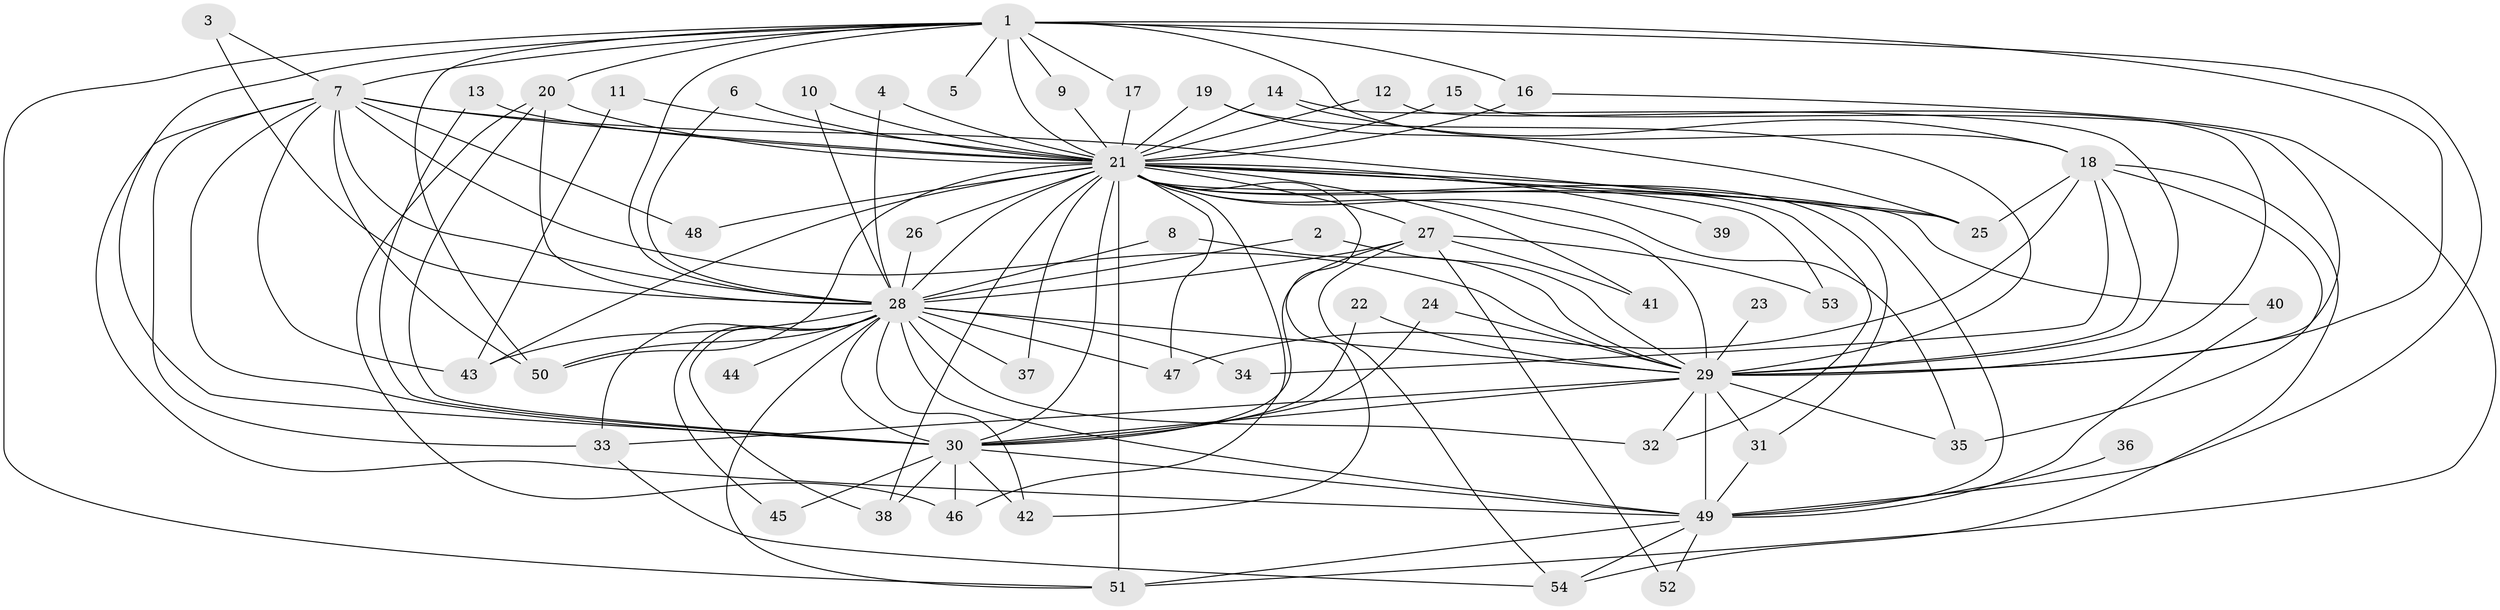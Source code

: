 // original degree distribution, {22: 0.018691588785046728, 21: 0.028037383177570093, 19: 0.009345794392523364, 27: 0.009345794392523364, 17: 0.009345794392523364, 30: 0.009345794392523364, 23: 0.009345794392523364, 4: 0.08411214953271028, 5: 0.04672897196261682, 3: 0.22429906542056074, 6: 0.009345794392523364, 2: 0.5420560747663551}
// Generated by graph-tools (version 1.1) at 2025/49/03/09/25 03:49:31]
// undirected, 54 vertices, 132 edges
graph export_dot {
graph [start="1"]
  node [color=gray90,style=filled];
  1;
  2;
  3;
  4;
  5;
  6;
  7;
  8;
  9;
  10;
  11;
  12;
  13;
  14;
  15;
  16;
  17;
  18;
  19;
  20;
  21;
  22;
  23;
  24;
  25;
  26;
  27;
  28;
  29;
  30;
  31;
  32;
  33;
  34;
  35;
  36;
  37;
  38;
  39;
  40;
  41;
  42;
  43;
  44;
  45;
  46;
  47;
  48;
  49;
  50;
  51;
  52;
  53;
  54;
  1 -- 5 [weight=1.0];
  1 -- 7 [weight=1.0];
  1 -- 9 [weight=1.0];
  1 -- 16 [weight=1.0];
  1 -- 17 [weight=1.0];
  1 -- 18 [weight=3.0];
  1 -- 20 [weight=1.0];
  1 -- 21 [weight=4.0];
  1 -- 28 [weight=2.0];
  1 -- 29 [weight=1.0];
  1 -- 30 [weight=2.0];
  1 -- 49 [weight=1.0];
  1 -- 50 [weight=1.0];
  1 -- 51 [weight=1.0];
  2 -- 28 [weight=1.0];
  2 -- 29 [weight=1.0];
  3 -- 7 [weight=1.0];
  3 -- 28 [weight=1.0];
  4 -- 21 [weight=1.0];
  4 -- 28 [weight=1.0];
  6 -- 21 [weight=1.0];
  6 -- 28 [weight=1.0];
  7 -- 21 [weight=3.0];
  7 -- 25 [weight=1.0];
  7 -- 28 [weight=2.0];
  7 -- 29 [weight=1.0];
  7 -- 30 [weight=2.0];
  7 -- 33 [weight=1.0];
  7 -- 43 [weight=1.0];
  7 -- 48 [weight=1.0];
  7 -- 49 [weight=1.0];
  7 -- 50 [weight=2.0];
  8 -- 28 [weight=1.0];
  8 -- 29 [weight=1.0];
  9 -- 21 [weight=1.0];
  10 -- 21 [weight=1.0];
  10 -- 28 [weight=1.0];
  11 -- 21 [weight=1.0];
  11 -- 43 [weight=1.0];
  12 -- 21 [weight=1.0];
  12 -- 29 [weight=1.0];
  13 -- 21 [weight=1.0];
  13 -- 30 [weight=1.0];
  14 -- 18 [weight=1.0];
  14 -- 21 [weight=1.0];
  14 -- 29 [weight=1.0];
  15 -- 21 [weight=2.0];
  15 -- 29 [weight=1.0];
  16 -- 21 [weight=1.0];
  16 -- 51 [weight=1.0];
  17 -- 21 [weight=1.0];
  18 -- 25 [weight=1.0];
  18 -- 29 [weight=2.0];
  18 -- 34 [weight=1.0];
  18 -- 35 [weight=1.0];
  18 -- 47 [weight=1.0];
  18 -- 54 [weight=1.0];
  19 -- 21 [weight=3.0];
  19 -- 25 [weight=1.0];
  19 -- 29 [weight=1.0];
  20 -- 21 [weight=1.0];
  20 -- 28 [weight=1.0];
  20 -- 30 [weight=1.0];
  20 -- 46 [weight=1.0];
  21 -- 25 [weight=2.0];
  21 -- 26 [weight=1.0];
  21 -- 27 [weight=1.0];
  21 -- 28 [weight=7.0];
  21 -- 29 [weight=4.0];
  21 -- 30 [weight=3.0];
  21 -- 31 [weight=1.0];
  21 -- 32 [weight=1.0];
  21 -- 35 [weight=1.0];
  21 -- 37 [weight=1.0];
  21 -- 38 [weight=1.0];
  21 -- 39 [weight=2.0];
  21 -- 40 [weight=1.0];
  21 -- 41 [weight=1.0];
  21 -- 42 [weight=2.0];
  21 -- 43 [weight=1.0];
  21 -- 46 [weight=1.0];
  21 -- 47 [weight=1.0];
  21 -- 48 [weight=2.0];
  21 -- 49 [weight=3.0];
  21 -- 50 [weight=1.0];
  21 -- 51 [weight=2.0];
  21 -- 53 [weight=1.0];
  22 -- 29 [weight=1.0];
  22 -- 30 [weight=1.0];
  23 -- 29 [weight=1.0];
  24 -- 29 [weight=1.0];
  24 -- 30 [weight=1.0];
  26 -- 28 [weight=1.0];
  27 -- 28 [weight=1.0];
  27 -- 30 [weight=2.0];
  27 -- 41 [weight=1.0];
  27 -- 52 [weight=1.0];
  27 -- 53 [weight=1.0];
  27 -- 54 [weight=1.0];
  28 -- 29 [weight=2.0];
  28 -- 30 [weight=3.0];
  28 -- 32 [weight=1.0];
  28 -- 33 [weight=1.0];
  28 -- 34 [weight=1.0];
  28 -- 37 [weight=1.0];
  28 -- 38 [weight=1.0];
  28 -- 42 [weight=1.0];
  28 -- 43 [weight=1.0];
  28 -- 44 [weight=2.0];
  28 -- 45 [weight=1.0];
  28 -- 47 [weight=2.0];
  28 -- 49 [weight=2.0];
  28 -- 50 [weight=1.0];
  28 -- 51 [weight=1.0];
  29 -- 30 [weight=1.0];
  29 -- 31 [weight=1.0];
  29 -- 32 [weight=1.0];
  29 -- 33 [weight=1.0];
  29 -- 35 [weight=1.0];
  29 -- 49 [weight=3.0];
  30 -- 38 [weight=1.0];
  30 -- 42 [weight=2.0];
  30 -- 45 [weight=1.0];
  30 -- 46 [weight=1.0];
  30 -- 49 [weight=1.0];
  31 -- 49 [weight=1.0];
  33 -- 54 [weight=1.0];
  36 -- 49 [weight=1.0];
  40 -- 49 [weight=1.0];
  49 -- 51 [weight=1.0];
  49 -- 52 [weight=1.0];
  49 -- 54 [weight=1.0];
}
